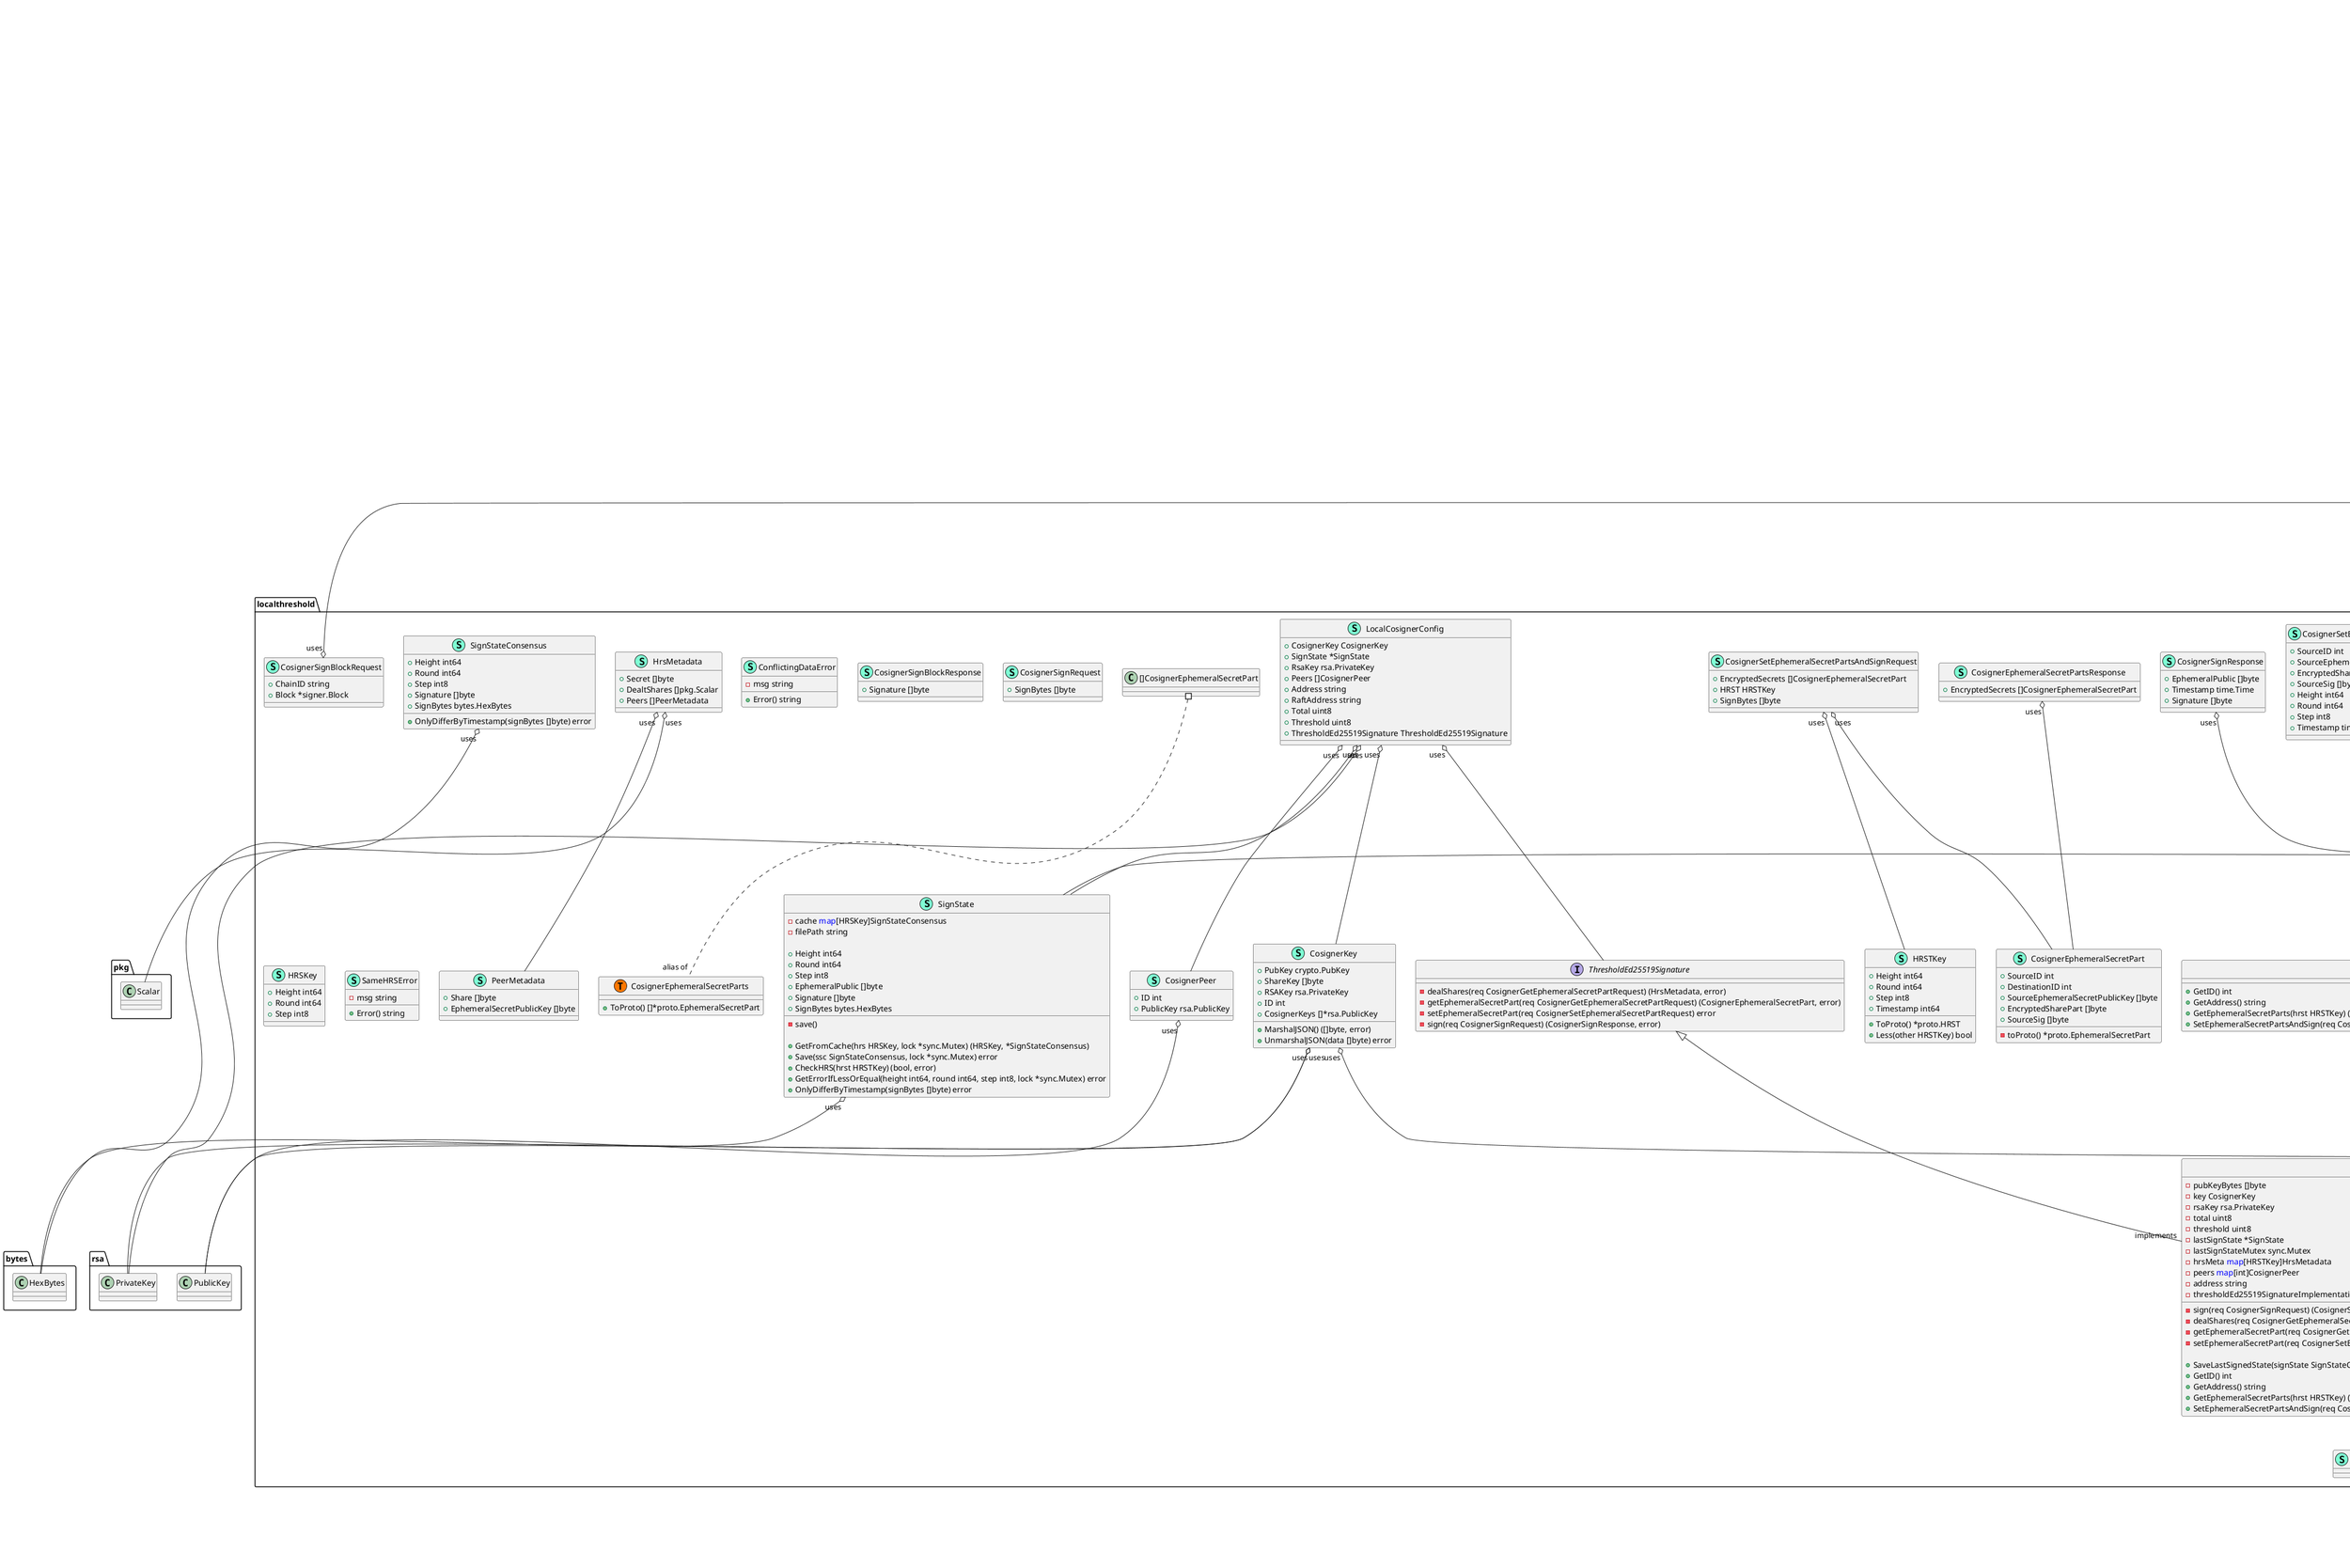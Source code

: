 @startuml
legend
<u><b>Legend</b></u>
Render Aggregations: true
Render Fields: true
Render Methods: true
Pritave Aggregations: false
end legend
namespace cmd {
    class ChainNode << (S,Aquamarine) >> {
        + PrivValAddr string

    }
    class Config << (S,Aquamarine) >> {
        + HomeDir string
        + PrivValKeyFile string
        + ChainID string
        + CosignerConfig *CosignerConfig
        + ChainNodes []ChainNode

        + Nodes() []signer.NodeConfig
        + MustMarshalYaml() []byte
        + CosignerPeers() []signer.CosignerConfig

    }
    class CosignerConfig << (S,Aquamarine) >> {
        + Threshold int
        + Shares int
        + P2PListen string
        + Peers []CosignerPeer
        + Timeout string

    }
    class CosignerPeer << (S,Aquamarine) >> {
        + ShareID int
        + P2PAddr string

    }
    class Info << (S,Aquamarine) >> {
        + Version string
        + GitCommit string
        + GoVersion string
        + CosmosSdkVersion string
        + TendermintVersion string

    }
}


"cmd.Config""uses" o-- "cmd.ChainNode"
"cmd.Config""uses" o-- "cmd.CosignerConfig"
"cmd.CosignerConfig""uses" o-- "cmd.CosignerPeer"

namespace localthreshold {
    class ConflictingDataError << (S,Aquamarine) >> {
        - msg string

        + Error() string

    }
    interface Cosigner  {
        + GetID() int
        + GetAddress() string
        + GetEphemeralSecretParts(hrst HRSTKey) (*CosignerEphemeralSecretPartsResponse, error)
        + SetEphemeralSecretPartsAndSign(req CosignerSetEphemeralSecretPartsAndSignRequest) (*CosignerSignResponse, error)

    }
    class CosignerEphemeralSecretPart << (S,Aquamarine) >> {
        + SourceID int
        + DestinationID int
        + SourceEphemeralSecretPublicKey []byte
        + EncryptedSharePart []byte
        + SourceSig []byte

        - toProto() *proto.EphemeralSecretPart

    }
    class CosignerEphemeralSecretParts << (S,Aquamarine) >> {
        + ToProto() []*proto.EphemeralSecretPart

    }
    class CosignerEphemeralSecretPartsResponse << (S,Aquamarine) >> {
        + EncryptedSecrets []CosignerEphemeralSecretPart

    }
    class CosignerGetEphemeralSecretPartRequest << (S,Aquamarine) >> {
        + ID int
        + Height int64
        + Round int64
        + Step int8
        + Timestamp time.Time

    }
    class CosignerKey << (S,Aquamarine) >> {
        + PubKey crypto.PubKey
        + ShareKey []byte
        + RSAKey rsa.PrivateKey
        + ID int
        + CosignerKeys []*rsa.PublicKey

        + MarshalJSON() ([]byte, error)
        + UnmarshalJSON(data []byte) error

    }
    class CosignerPeer << (S,Aquamarine) >> {
        + ID int
        + PublicKey rsa.PublicKey

    }
    class CosignerSetEphemeralSecretPartRequest << (S,Aquamarine) >> {
        + SourceID int
        + SourceEphemeralSecretPublicKey []byte
        + EncryptedSharePart []byte
        + SourceSig []byte
        + Height int64
        + Round int64
        + Step int8
        + Timestamp time.Time

    }
    class CosignerSetEphemeralSecretPartsAndSignRequest << (S,Aquamarine) >> {
        + EncryptedSecrets []CosignerEphemeralSecretPart
        + HRST HRSTKey
        + SignBytes []byte

    }
    class CosignerSignBlockRequest << (S,Aquamarine) >> {
        + ChainID string
        + Block *signer.Block

    }
    class CosignerSignBlockResponse << (S,Aquamarine) >> {
        + Signature []byte

    }
    class CosignerSignRequest << (S,Aquamarine) >> {
        + SignBytes []byte

    }
    class CosignerSignResponse << (S,Aquamarine) >> {
        + EphemeralPublic []byte
        + Timestamp time.Time
        + Signature []byte

    }
    class HRSKey << (S,Aquamarine) >> {
        + Height int64
        + Round int64
        + Step int8

    }
    class HRSTKey << (S,Aquamarine) >> {
        + Height int64
        + Round int64
        + Step int8
        + Timestamp int64

        + ToProto() *proto.HRST
        + Less(other HRSTKey) bool

    }
    class HrsMetadata << (S,Aquamarine) >> {
        + Secret []byte
        + DealtShares []pkg.Scalar
        + Peers []PeerMetadata

    }
    class LocalCosigner << (S,Aquamarine) >> {
        - pubKeyBytes []byte
        - key CosignerKey
        - rsaKey rsa.PrivateKey
        - total uint8
        - threshold uint8
        - lastSignState *SignState
        - lastSignStateMutex sync.Mutex
        - hrsMeta <font color=blue>map</font>[HRSTKey]HrsMetadata
        - peers <font color=blue>map</font>[int]CosignerPeer
        - address string
        - thresholdEd25519SignatureImplementation ThresholdEd25519Signature

        - sign(req CosignerSignRequest) (CosignerSignResponse, error)
        - dealShares(req CosignerGetEphemeralSecretPartRequest) (HrsMetadata, error)
        - getEphemeralSecretPart(req CosignerGetEphemeralSecretPartRequest) (CosignerEphemeralSecretPart, error)
        - setEphemeralSecretPart(req CosignerSetEphemeralSecretPartRequest) error

        + SaveLastSignedState(signState SignStateConsensus) error
        + GetID() int
        + GetAddress() string
        + GetEphemeralSecretParts(hrst HRSTKey) (*CosignerEphemeralSecretPartsResponse, error)
        + SetEphemeralSecretPartsAndSign(req CosignerSetEphemeralSecretPartsAndSignRequest) (*CosignerSignResponse, error)

    }
    class LocalCosignerConfig << (S,Aquamarine) >> {
        + CosignerKey CosignerKey
        + SignState *SignState
        + RsaKey rsa.PrivateKey
        + Peers []CosignerPeer
        + Address string
        + RaftAddress string
        + Total uint8
        + Threshold uint8
        + ThresholdEd25519Signature ThresholdEd25519Signature

    }
    class PeerMetadata << (S,Aquamarine) >> {
        + Share []byte
        + EphemeralSecretPublicKey []byte

    }
    class SameHRSError << (S,Aquamarine) >> {
        - msg string

        + Error() string

    }
    class SignState << (S,Aquamarine) >> {
        - cache <font color=blue>map</font>[HRSKey]SignStateConsensus
        - filePath string

        + Height int64
        + Round int64
        + Step int8
        + EphemeralPublic []byte
        + Signature []byte
        + SignBytes bytes.HexBytes

        - save() 

        + GetFromCache(hrs HRSKey, lock *sync.Mutex) (HRSKey, *SignStateConsensus)
        + Save(ssc SignStateConsensus, lock *sync.Mutex) error
        + CheckHRS(hrst HRSTKey) (bool, error)
        + GetErrorIfLessOrEqual(height int64, round int64, step int8, lock *sync.Mutex) error
        + OnlyDifferByTimestamp(signBytes []byte) error

    }
    class SignStateConsensus << (S,Aquamarine) >> {
        + Height int64
        + Round int64
        + Step int8
        + Signature []byte
        + SignBytes bytes.HexBytes

        + OnlyDifferByTimestamp(signBytes []byte) error

    }
    interface ThresholdEd25519Signature  {
        - dealShares(req CosignerGetEphemeralSecretPartRequest) (HrsMetadata, error)
        - getEphemeralSecretPart(req CosignerGetEphemeralSecretPartRequest) (CosignerEphemeralSecretPart, error)
        - setEphemeralSecretPart(req CosignerSetEphemeralSecretPartRequest) error
        - sign(req CosignerSignRequest) (CosignerSignResponse, error)

    }
    class localThresholdSignatureImplementation << (S,Aquamarine) >> {
    }
    class localthreshold.CosignerEphemeralSecretParts << (T, #FF7700) >>  {
    }
}
"localthreshold.LocalCosigner" *-- "extends""localthreshold.localThresholdSignatureImplementation"

"localthreshold.Cosigner" <|-- "implements""localthreshold.LocalCosigner"
"localthreshold.ThresholdEd25519Signature" <|-- "implements""localthreshold.LocalCosigner"

"localthreshold.CosignerEphemeralSecretPartsResponse""uses" o-- "localthreshold.CosignerEphemeralSecretPart"
"localthreshold.CosignerGetEphemeralSecretPartRequest""uses" o-- "time.Time"
"localthreshold.CosignerKey""uses" o-- "crypto.PubKey"
"localthreshold.CosignerKey""uses" o-- "rsa.PrivateKey"
"localthreshold.CosignerKey""uses" o-- "rsa.PublicKey"
"localthreshold.CosignerPeer""uses" o-- "rsa.PublicKey"
"localthreshold.CosignerSetEphemeralSecretPartRequest""uses" o-- "time.Time"
"localthreshold.CosignerSetEphemeralSecretPartsAndSignRequest""uses" o-- "localthreshold.CosignerEphemeralSecretPart"
"localthreshold.CosignerSetEphemeralSecretPartsAndSignRequest""uses" o-- "localthreshold.HRSTKey"
"localthreshold.CosignerSignBlockRequest""uses" o-- "signer.Block"
"localthreshold.CosignerSignResponse""uses" o-- "time.Time"
"localthreshold.HrsMetadata""uses" o-- "localthreshold.PeerMetadata"
"localthreshold.HrsMetadata""uses" o-- "pkg.Scalar"
"localthreshold.LocalCosignerConfig""uses" o-- "localthreshold.CosignerKey"
"localthreshold.LocalCosignerConfig""uses" o-- "localthreshold.CosignerPeer"
"localthreshold.LocalCosignerConfig""uses" o-- "localthreshold.SignState"
"localthreshold.LocalCosignerConfig""uses" o-- "localthreshold.ThresholdEd25519Signature"
"localthreshold.LocalCosignerConfig""uses" o-- "rsa.PrivateKey"
"localthreshold.SignState""uses" o-- "bytes.HexBytes"
"localthreshold.SignStateConsensus""uses" o-- "bytes.HexBytes"

namespace proto {
    class Block << (S,Aquamarine) >> {
        - state protoimpl.MessageState
        - sizeCache protoimpl.SizeCache
        - unknownFields protoimpl.UnknownFields

        + Height int64
        + Round int64
        + Step int32
        + SignBytes []byte
        + Timestamp int64

        + Reset() 
        + String() string
        + ProtoMessage() 
        + ProtoReflect() protoreflect.Message
        + Descriptor() ([]byte, []int)
        + GetHeight() int64
        + GetRound() int64
        + GetStep() int32
        + GetSignBytes() []byte
        + GetTimestamp() int64

    }
    interface CosignerGRPCClient  {
        + SignBlock(ctx "context.Context, in *CosignerGRPCSignBlockRequest, opts ...grpc.CallOption) (*CosignerGRPCSignBlockResponse, error)
        + SetEphemeralSecretPartsAndSign(ctx "context.Context, in *CosignerGRPCSetEphemeralSecretPartsAndSignRequest, opts ...grpc.CallOption) (*CosignerGRPCSetEphemeralSecretPartsAndSignResponse, error)
        + GetEphemeralSecretParts(ctx "context.Context, in *CosignerGRPCGetEphemeralSecretPartsRequest, opts ...grpc.CallOption) (*CosignerGRPCGetEphemeralSecretPartsResponse, error)
        + TransferLeadership(ctx "context.Context, in *CosignerGRPCTransferLeadershipRequest, opts ...grpc.CallOption) (*CosignerGRPCTransferLeadershipResponse, error)

    }
    class CosignerGRPCGetEphemeralSecretPartsRequest << (S,Aquamarine) >> {
        - state protoimpl.MessageState
        - sizeCache protoimpl.SizeCache
        - unknownFields protoimpl.UnknownFields

        + Hrst *HRST

        + Reset() 
        + String() string
        + ProtoMessage() 
        + ProtoReflect() protoreflect.Message
        + Descriptor() ([]byte, []int)
        + GetHrst() *HRST

    }
    class CosignerGRPCGetEphemeralSecretPartsResponse << (S,Aquamarine) >> {
        - state protoimpl.MessageState
        - sizeCache protoimpl.SizeCache
        - unknownFields protoimpl.UnknownFields

        + EncryptedSecrets []*EphemeralSecretPart

        + Reset() 
        + String() string
        + ProtoMessage() 
        + ProtoReflect() protoreflect.Message
        + Descriptor() ([]byte, []int)
        + GetEncryptedSecrets() []*EphemeralSecretPart

    }
    interface CosignerGRPCServer  {
        - mustEmbedUnimplementedCosignerGRPCServer() 

        + SignBlock( "context.Context,  *CosignerGRPCSignBlockRequest) (*CosignerGRPCSignBlockResponse, error)
        + SetEphemeralSecretPartsAndSign( "context.Context,  *CosignerGRPCSetEphemeralSecretPartsAndSignRequest) (*CosignerGRPCSetEphemeralSecretPartsAndSignResponse, error)
        + GetEphemeralSecretParts( "context.Context,  *CosignerGRPCGetEphemeralSecretPartsRequest) (*CosignerGRPCGetEphemeralSecretPartsResponse, error)
        + TransferLeadership( "context.Context,  *CosignerGRPCTransferLeadershipRequest) (*CosignerGRPCTransferLeadershipResponse, error)

    }
    class CosignerGRPCSetEphemeralSecretPartsAndSignRequest << (S,Aquamarine) >> {
        - state protoimpl.MessageState
        - sizeCache protoimpl.SizeCache
        - unknownFields protoimpl.UnknownFields

        + EncryptedSecrets []*EphemeralSecretPart
        + Hrst *HRST
        + SignBytes []byte

        + Reset() 
        + String() string
        + ProtoMessage() 
        + ProtoReflect() protoreflect.Message
        + Descriptor() ([]byte, []int)
        + GetEncryptedSecrets() []*EphemeralSecretPart
        + GetHrst() *HRST
        + GetSignBytes() []byte

    }
    class CosignerGRPCSetEphemeralSecretPartsAndSignResponse << (S,Aquamarine) >> {
        - state protoimpl.MessageState
        - sizeCache protoimpl.SizeCache
        - unknownFields protoimpl.UnknownFields

        + EphemeralPublic []byte
        + Timestamp int64
        + Signature []byte

        + Reset() 
        + String() string
        + ProtoMessage() 
        + ProtoReflect() protoreflect.Message
        + Descriptor() ([]byte, []int)
        + GetEphemeralPublic() []byte
        + GetTimestamp() int64
        + GetSignature() []byte

    }
    class CosignerGRPCSignBlockRequest << (S,Aquamarine) >> {
        - state protoimpl.MessageState
        - sizeCache protoimpl.SizeCache
        - unknownFields protoimpl.UnknownFields

        + ChainID string
        + Block *Block

        + Reset() 
        + String() string
        + ProtoMessage() 
        + ProtoReflect() protoreflect.Message
        + Descriptor() ([]byte, []int)
        + GetChainID() string
        + GetBlock() *Block

    }
    class CosignerGRPCSignBlockResponse << (S,Aquamarine) >> {
        - state protoimpl.MessageState
        - sizeCache protoimpl.SizeCache
        - unknownFields protoimpl.UnknownFields

        + Signature []byte

        + Reset() 
        + String() string
        + ProtoMessage() 
        + ProtoReflect() protoreflect.Message
        + Descriptor() ([]byte, []int)
        + GetSignature() []byte

    }
    class CosignerGRPCTransferLeadershipRequest << (S,Aquamarine) >> {
        - state protoimpl.MessageState
        - sizeCache protoimpl.SizeCache
        - unknownFields protoimpl.UnknownFields

        + LeaderID string

        + Reset() 
        + String() string
        + ProtoMessage() 
        + ProtoReflect() protoreflect.Message
        + Descriptor() ([]byte, []int)
        + GetLeaderID() string

    }
    class CosignerGRPCTransferLeadershipResponse << (S,Aquamarine) >> {
        - state protoimpl.MessageState
        - sizeCache protoimpl.SizeCache
        - unknownFields protoimpl.UnknownFields

        + LeaderID string
        + LeaderAddress string

        + Reset() 
        + String() string
        + ProtoMessage() 
        + ProtoReflect() protoreflect.Message
        + Descriptor() ([]byte, []int)
        + GetLeaderID() string
        + GetLeaderAddress() string

    }
    class EphemeralSecretPart << (S,Aquamarine) >> {
        - state protoimpl.MessageState
        - sizeCache protoimpl.SizeCache
        - unknownFields protoimpl.UnknownFields

        + SourceID int32
        + DestinationID int32
        + SourceEphemeralSecretPublicKey []byte
        + EncryptedSharePart []byte
        + SourceSig []byte

        + Reset() 
        + String() string
        + ProtoMessage() 
        + ProtoReflect() protoreflect.Message
        + Descriptor() ([]byte, []int)
        + GetSourceID() int32
        + GetDestinationID() int32
        + GetSourceEphemeralSecretPublicKey() []byte
        + GetEncryptedSharePart() []byte
        + GetSourceSig() []byte

    }
    class HRST << (S,Aquamarine) >> {
        - state protoimpl.MessageState
        - sizeCache protoimpl.SizeCache
        - unknownFields protoimpl.UnknownFields

        + Height int64
        + Round int64
        + Step int32
        + Timestamp int64

        + Reset() 
        + String() string
        + ProtoMessage() 
        + ProtoReflect() protoreflect.Message
        + Descriptor() ([]byte, []int)
        + GetHeight() int64
        + GetRound() int64
        + GetStep() int32
        + GetTimestamp() int64

    }
    class UnimplementedCosignerGRPCServer << (S,Aquamarine) >> {
        - mustEmbedUnimplementedCosignerGRPCServer() 

        + SignBlock( "context.Context,  *CosignerGRPCSignBlockRequest) (*CosignerGRPCSignBlockResponse, error)
        + SetEphemeralSecretPartsAndSign( "context.Context,  *CosignerGRPCSetEphemeralSecretPartsAndSignRequest) (*CosignerGRPCSetEphemeralSecretPartsAndSignResponse, error)
        + GetEphemeralSecretParts( "context.Context,  *CosignerGRPCGetEphemeralSecretPartsRequest) (*CosignerGRPCGetEphemeralSecretPartsResponse, error)
        + TransferLeadership( "context.Context,  *CosignerGRPCTransferLeadershipRequest) (*CosignerGRPCTransferLeadershipResponse, error)

    }
    interface UnsafeCosignerGRPCServer  {
        - mustEmbedUnimplementedCosignerGRPCServer() 

    }
    class cosignerGRPCClient << (S,Aquamarine) >> {
        - cc grpc.ClientConnInterface

        + SignBlock(ctx "context.Context, in *CosignerGRPCSignBlockRequest, opts ...grpc.CallOption) (*CosignerGRPCSignBlockResponse, error)
        + SetEphemeralSecretPartsAndSign(ctx "context.Context, in *CosignerGRPCSetEphemeralSecretPartsAndSignRequest, opts ...grpc.CallOption) (*CosignerGRPCSetEphemeralSecretPartsAndSignResponse, error)
        + GetEphemeralSecretParts(ctx "context.Context, in *CosignerGRPCGetEphemeralSecretPartsRequest, opts ...grpc.CallOption) (*CosignerGRPCGetEphemeralSecretPartsResponse, error)
        + TransferLeadership(ctx "context.Context, in *CosignerGRPCTransferLeadershipRequest, opts ...grpc.CallOption) (*CosignerGRPCTransferLeadershipResponse, error)

    }
}

"proto.CosignerGRPCServer" <|-- "implements""proto.UnimplementedCosignerGRPCServer"
"proto.UnsafeCosignerGRPCServer" <|-- "implements""proto.UnimplementedCosignerGRPCServer"
"proto.CosignerGRPCClient" <|-- "implements""proto.cosignerGRPCClient"

"proto.CosignerGRPCGetEphemeralSecretPartsRequest""uses" o-- "proto.HRST"
"proto.CosignerGRPCGetEphemeralSecretPartsResponse""uses" o-- "proto.EphemeralSecretPart"
"proto.CosignerGRPCSetEphemeralSecretPartsAndSignRequest""uses" o-- "proto.EphemeralSecretPart"
"proto.CosignerGRPCSetEphemeralSecretPartsAndSignRequest""uses" o-- "proto.HRST"
"proto.CosignerGRPCSignBlockRequest""uses" o-- "proto.Block"

namespace raft {
    class RaftStore << (S,Aquamarine) >> {
        - mu "sync.Mutex
        - thresholdValidator *signer.ThresholdValidator

        + NodeID string
        + RaftDir string
        + RaftBind string
        + RaftTimeout time.Duration
        + Peers []localthreshold.Cosigner
        + M <font color=blue>map</font>[string]string
        + Raft *raft.Raft
        + Logger log.Logger
        + Cosigner *localthreshold.LocalCosigner

        - getLeaderGRPCClient() (proto.CosignerGRPCClient, *grpc.ClientConn, error)
        - init() error

        + LeaderSignBlock(req localthreshold.CosignerSignBlockRequest) (*localthreshold.CosignerSignBlockResponse, error)
        + SetThresholdValidator(thresholdValidator *signer.ThresholdValidator) 
        + OnStart() error
        + Open() (*raft-grpc-transport.Manager, error)
        + Get(key string) (string, error)
        + Emit(key string, value <font color=blue>interface</font>{}) error
        + Set(key string, value string) error
        + Delete(key string) error
        + Join(nodeID string, addr string) error
        + GetLeader() raft.ServerAddress

    }
    class command << (S,Aquamarine) >> {
        + Op string
        + Key string
        + Value string

    }
    class fsm << (S,Aquamarine) >> {
        - getEventHandler(key string) <font color=blue>func</font>(string) 
        - shouldRetain(key string) bool
        - handleLSSEvent(value string) 
        - applySet(key string, value string) <font color=blue>interface</font>{}
        - applyDelete(key string) <font color=blue>interface</font>{}

        + Apply(l *raft.Log) <font color=blue>interface</font>{}
        + Snapshot() (raft.FSMSnapshot, error)
        + Restore(rc io.ReadCloser) error

    }
    class fsmSnapshot << (S,Aquamarine) >> {
        - store <font color=blue>map</font>[string]string
        - logger log.Logger

        + Persist(sink raft.SnapshotSink) error
        + Release() 

    }
    class raft.fsm << (T, #FF7700) >>  {
    }
}
"service.BaseService" *-- "extends""raft.RaftStore"


"raft.RaftStore""uses" o-- "localthreshold.Cosigner"
"raft.RaftStore""uses" o-- "localthreshold.LocalCosigner"
"raft.RaftStore""uses" o-- "log.Logger"
"raft.RaftStore""uses" o-- "raft.Raft"
"raft.RaftStore""uses" o-- "time.Duration"

namespace signer {
    class BeyondBlockError << (S,Aquamarine) >> {
        - msg string

        + Error() string

    }
    class Block << (S,Aquamarine) >> {
        + Height int64
        + Round int64
        + Step int8
        + SignBytes []byte
        + Timestamp time.Time

        + ToProto() *proto.Block

    }
    class Config << (S,Aquamarine) >> {
        + Mode string
        + PrivValKeyFile string
        + PrivValStateDir string
        + ChainID string
        + CosignerThreshold int
        + ListenAddress string
        + Nodes []NodeConfig
        + Cosigners []CosignerConfig

        + KeyFileExists() error

    }
    class CosignerConfig << (S,Aquamarine) >> {
        + ID int
        + Address string

    }
    class CosignerGRPCServer << (S,Aquamarine) >> {
        - cosigner *localthreshold.LocalCosigner
        - thresholdValidator *ThresholdValidator
        - raftStore *raft.RaftStore

        + SignBlock(ctx context.Context, req *proto.CosignerGRPCSignBlockRequest) (*proto.CosignerGRPCSignBlockResponse, error)
        + SetEphemeralSecretPartsAndSign(ctx context.Context, req *proto.CosignerGRPCSetEphemeralSecretPartsAndSignRequest) (*proto.CosignerGRPCSetEphemeralSecretPartsAndSignResponse, error)
        + GetEphemeralSecretParts(ctx context.Context, req *proto.CosignerGRPCGetEphemeralSecretPartsRequest) (*proto.CosignerGRPCGetEphemeralSecretPartsResponse, error)
        + TransferLeadership(ctx context.Context, req *proto.CosignerGRPCTransferLeadershipRequest) (*proto.CosignerGRPCTransferLeadershipResponse, error)

    }
    class GRPCServer << (S,Aquamarine) >> {
        - cosigner *localthreshold.LocalCosigner
        - thresholdValidator *ThresholdValidator
        - raftStore *raft.RaftStore

        + SignBlock(ctx context.Context, req *proto.CosignerGRPCSignBlockRequest) (*proto.CosignerGRPCSignBlockResponse, error)
        + SetEphemeralSecretPartsAndSign(ctx context.Context, req *proto.CosignerGRPCSetEphemeralSecretPartsAndSignRequest) (*proto.CosignerGRPCSetEphemeralSecretPartsAndSignResponse, error)
        + GetEphemeralSecretParts(ctx context.Context, req *proto.CosignerGRPCGetEphemeralSecretPartsRequest) (*proto.CosignerGRPCGetEphemeralSecretPartsResponse, error)
        + TransferLeadership(ctx context.Context, req *proto.CosignerGRPCTransferLeadershipRequest) (*proto.CosignerGRPCTransferLeadershipResponse, error)

    }
    class NodeConfig << (S,Aquamarine) >> {
        + Address string

    }
    class PvGuard << (S,Aquamarine) >> {
        - pvMutex sync.Mutex

        + PrivValidator types.PrivValidator

        + GetPubKey() (crypto.PubKey, error)
        + SignVote(chainID string, vote *types.Vote) error
        + SignProposal(chainID string, proposal *types.Proposal) error

    }
    class ReconnRemoteSigner << (S,Aquamarine) >> {
        - address string
        - chainID string
        - privKey ed25519.PrivKey
        - privVal types.PrivValidator
        - dialer net.Dialer

        - loop() 
        - handleRequest(req privval.Message) privval.Message
        - handleSignVoteRequest(vote *types.Vote) privval.Message
        - handleSignProposalRequest(proposal *types.Proposal) privval.Message
        - handlePubKeyRequest() privval.Message
        - handlePingRequest() privval.Message

        + OnStart() error

    }
    class RemoteCosigner << (S,Aquamarine) >> {
        - id int
        - address string

        - getGRPCClient() (proto.CosignerGRPCClient, *grpc.ClientConn, error)

        + GetID() int
        + GetAddress() string
        + GetEphemeralSecretParts(req localthreshold.HRSTKey) (*localthreshold.CosignerEphemeralSecretPartsResponse, error)
        + SetEphemeralSecretPartsAndSign(req localthreshold.CosignerSetEphemeralSecretPartsAndSignRequest) (*localthreshold.CosignerSignResponse, error)

    }
    class StillWaitingForBlockError << (S,Aquamarine) >> {
        - msg string

        + Error() string

    }
    class ThresholdValidator << (S,Aquamarine) >> {
        - threshold int
        - pubkey crypto.PubKey
        - lastSignState localthreshold.SignState
        - lastSignStateMutex sync.Mutex
        - lastSignStateInitiated localthreshold.SignState
        - lastSignStateInitiatedMutex sync.Mutex
        - cosigner localthreshold.Cosigner
        - peers []localthreshold.Cosigner
        - raftStore *raft.RaftStore
        - logger log.Logger

        - newBeyondBlockError(hrs localthreshold.HRSKey) *BeyondBlockError
        - waitForPeerEphemeralShares(peer localthreshold.Cosigner, hrst localthreshold.HRSTKey, wg *sync.WaitGroup, encryptedEphemeralSharesThresholdMap *<font color=blue>map</font>[localthreshold.Cosigner][]localthreshold.CosignerEphemeralSecretPart, thresholdPeersMutex *sync.Mutex) 
        - waitForPeerSetEphemeralSharesAndSign(ourID int, peer localthreshold.Cosigner, hrst localthreshold.HRSTKey, encryptedEphemeralSharesThresholdMap *<font color=blue>map</font>[localthreshold.Cosigner][]localthreshold.CosignerEphemeralSecretPart, signBytes []byte, shareSignatures *[][]byte, shareSignaturesMutex *sync.Mutex, ephemeralPublic *[]byte, wg *sync.WaitGroup) 
        - getExistingBlockSignature(block *Block) ([]byte, time.Time, error)

        + SaveLastSignedState(signState localthreshold.SignStateConsensus) error
        + SaveLastSignedStateInitiated(signState localthreshold.SignStateConsensus) error
        + GetPubKey() (crypto.PubKey, error)
        + SignVote(chainID string, vote *types.Vote) error
        + SignProposal(chainID string, proposal *types.Proposal) error
        + SignBlock(chainID string, block *Block) ([]byte, time.Time, error)

    }
    class ThresholdValidatorOpt << (S,Aquamarine) >> {
        + Pubkey crypto.PubKey
        + Threshold int
        + SignState localthreshold.SignState
        + Cosigner localthreshold.Cosigner
        + Peers []localthreshold.Cosigner
        + RaftStore *raft.RaftStore
        + Logger log.Logger

    }
}
"proto.UnimplementedCosignerGRPCServer" *-- "extends""signer.CosignerGRPCServer"
"proto.UnimplementedCosignerGRPCServer" *-- "extends""signer.GRPCServer"
"service.BaseService" *-- "extends""signer.ReconnRemoteSigner"

"localthreshold.Cosigner" <|-- "implements""signer.RemoteCosigner"

"signer.Block""uses" o-- "time.Time"
"signer.Config""uses" o-- "signer.CosignerConfig"
"signer.Config""uses" o-- "signer.NodeConfig"
"signer.PvGuard""uses" o-- "types.PrivValidator"
"signer.ThresholdValidatorOpt""uses" o-- "crypto.PubKey"
"signer.ThresholdValidatorOpt""uses" o-- "localthreshold.Cosigner"
"signer.ThresholdValidatorOpt""uses" o-- "localthreshold.SignState"
"signer.ThresholdValidatorOpt""uses" o-- "log.Logger"
"signer.ThresholdValidatorOpt""uses" o-- "raft.RaftStore"

"localthreshold.[]CosignerEphemeralSecretPart" #.. "alias of""localthreshold.CosignerEphemeralSecretParts"
"raft.RaftStore" #.. "alias of""raft.fsm"
@enduml
